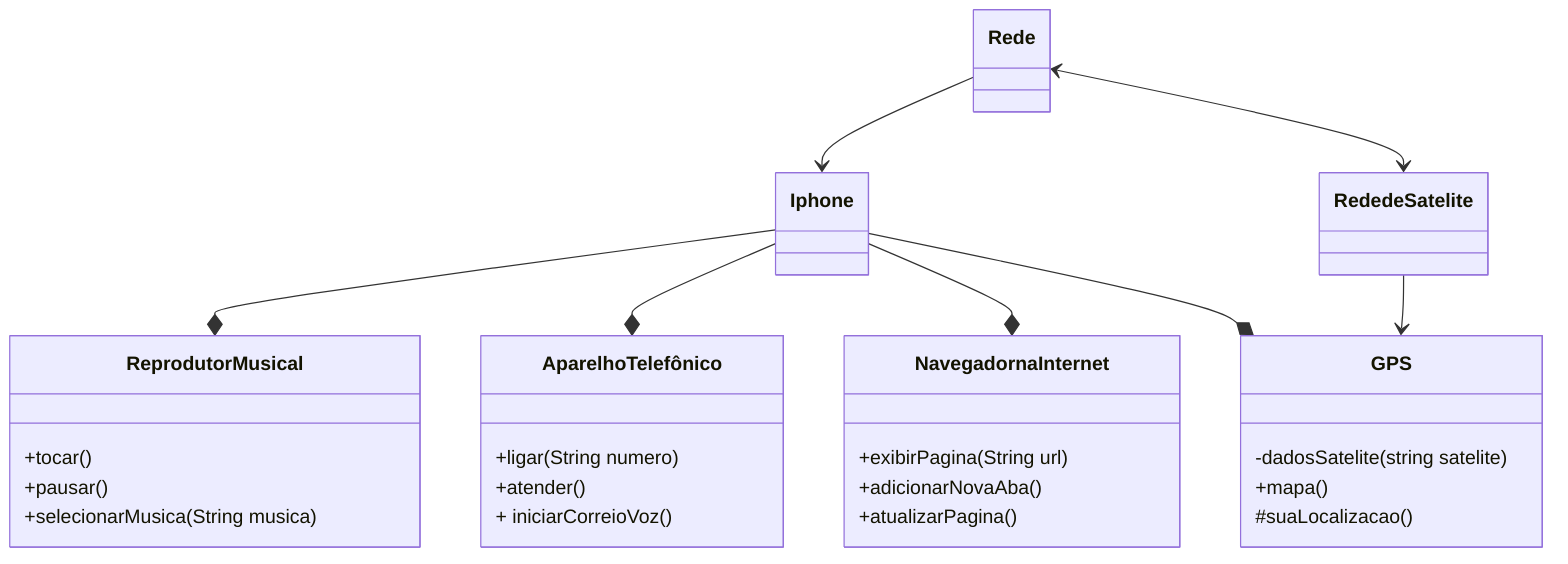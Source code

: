 classDiagram
    Iphone --*  Reprodutor Musical
    Iphone --* Aparelho Telefônico
    Iphone --* Navegador na Internet
    Iphone --* GPS
    Rede  --> Iphone 
    Rede de Satelite --> GPS
    Rede <--> Rede de Satelite 
    
    class Reprodutor Musical{
      +tocar()
      +pausar()
      +selecionarMusica(String musica)
    }
    class Aparelho Telefônico{
      +ligar(String numero)
      +atender()
      + iniciarCorreioVoz()
    }
    class Navegador na Internet{
      +exibirPagina(String url)
      +adicionarNovaAba()
      +atualizarPagina()
    }
    class GPS {
        -dadosSatelite(string satelite)
        +mapa()
        #suaLocalizacao()

    }